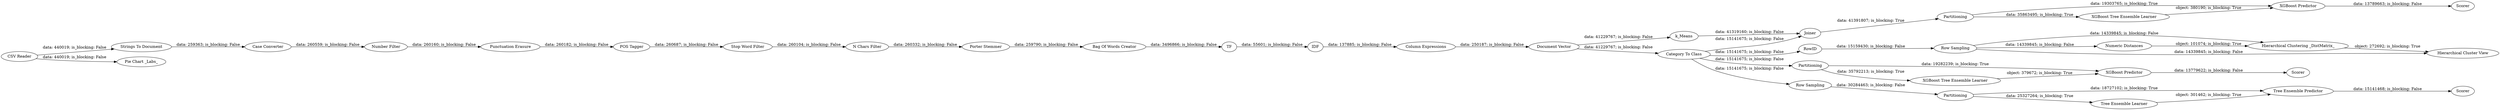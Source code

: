 digraph {
	"8660020777539400211_10" [label="Case Converter"]
	"8660020777539400211_12" [label="Punctuation Erasure"]
	"8660020777539400211_36" [label=Partitioning]
	"8660020777539400211_42" [label="Pie Chart _Labs_"]
	"8660020777539400211_7" [label="Strings To Document"]
	"8660020777539400211_45" [label=Joiner]
	"8660020777539400211_39" [label="Hierarchical Clustering _DistMatrix_"]
	"8660020777539400211_46" [label=Partitioning]
	"8660020777539400211_25" [label="Document Vector"]
	"8660020777539400211_37" [label=RowID]
	"8660020777539400211_32" [label=Scorer]
	"8660020777539400211_48" [label="XGBoost Predictor"]
	"8660020777539400211_31" [label="XGBoost Predictor"]
	"8660020777539400211_26" [label="Category To Class"]
	"8660020777539400211_27" [label=Partitioning]
	"8660020777539400211_50" [label="XGBoost Tree Ensemble Learner"]
	"8660020777539400211_35" [label="Row Sampling"]
	"8660020777539400211_40" [label="Hierarchical Cluster View"]
	"8660020777539400211_28" [label="Tree Ensemble Learner"]
	"8660020777539400211_34" [label="CSV Reader"]
	"8660020777539400211_14" [label="Stop Word Filter"]
	"8660020777539400211_49" [label=Scorer]
	"8660020777539400211_18" [label=TF]
	"8660020777539400211_16" [label="N Chars Filter"]
	"8660020777539400211_13" [label="POS Tagger"]
	"8660020777539400211_17" [label="Bag Of Words Creator"]
	"8660020777539400211_20" [label="Column Expressions"]
	"8660020777539400211_19" [label=IDF]
	"8660020777539400211_15" [label="Porter Stemmer"]
	"8660020777539400211_44" [label=k_Means]
	"8660020777539400211_29" [label="Tree Ensemble Predictor"]
	"8660020777539400211_43" [label="Row Sampling"]
	"8660020777539400211_38" [label="Numeric Distances"]
	"8660020777539400211_11" [label="Number Filter"]
	"8660020777539400211_33" [label=Scorer]
	"8660020777539400211_30" [label="XGBoost Tree Ensemble Learner"]
	"8660020777539400211_27" -> "8660020777539400211_31" [label="data: 19282239; is_blocking: True"]
	"8660020777539400211_19" -> "8660020777539400211_20" [label="data: 137885; is_blocking: False"]
	"8660020777539400211_26" -> "8660020777539400211_45" [label="data: 15141675; is_blocking: False"]
	"8660020777539400211_29" -> "8660020777539400211_32" [label="data: 15141468; is_blocking: False"]
	"8660020777539400211_26" -> "8660020777539400211_35" [label="data: 15141675; is_blocking: False"]
	"8660020777539400211_31" -> "8660020777539400211_33" [label="data: 13779622; is_blocking: False"]
	"8660020777539400211_18" -> "8660020777539400211_19" [label="data: 55601; is_blocking: False"]
	"8660020777539400211_25" -> "8660020777539400211_26" [label="data: 41229767; is_blocking: False"]
	"8660020777539400211_43" -> "8660020777539400211_40" [label="data: 14339845; is_blocking: False"]
	"8660020777539400211_48" -> "8660020777539400211_49" [label="data: 13789663; is_blocking: False"]
	"8660020777539400211_25" -> "8660020777539400211_44" [label="data: 41229767; is_blocking: False"]
	"8660020777539400211_15" -> "8660020777539400211_17" [label="data: 259790; is_blocking: False"]
	"8660020777539400211_28" -> "8660020777539400211_29" [label="object: 301462; is_blocking: True"]
	"8660020777539400211_26" -> "8660020777539400211_37" [label="data: 15141675; is_blocking: False"]
	"8660020777539400211_30" -> "8660020777539400211_31" [label="object: 379672; is_blocking: True"]
	"8660020777539400211_17" -> "8660020777539400211_18" [label="data: 3496866; is_blocking: False"]
	"8660020777539400211_45" -> "8660020777539400211_46" [label="data: 41391807; is_blocking: True"]
	"8660020777539400211_46" -> "8660020777539400211_48" [label="data: 19303765; is_blocking: True"]
	"8660020777539400211_12" -> "8660020777539400211_13" [label="data: 260182; is_blocking: False"]
	"8660020777539400211_11" -> "8660020777539400211_12" [label="data: 260160; is_blocking: False"]
	"8660020777539400211_27" -> "8660020777539400211_30" [label="data: 35792213; is_blocking: True"]
	"8660020777539400211_16" -> "8660020777539400211_15" [label="data: 260332; is_blocking: False"]
	"8660020777539400211_10" -> "8660020777539400211_11" [label="data: 260559; is_blocking: False"]
	"8660020777539400211_35" -> "8660020777539400211_36" [label="data: 30284463; is_blocking: False"]
	"8660020777539400211_14" -> "8660020777539400211_16" [label="data: 260104; is_blocking: False"]
	"8660020777539400211_34" -> "8660020777539400211_7" [label="data: 440019; is_blocking: False"]
	"8660020777539400211_20" -> "8660020777539400211_25" [label="data: 250187; is_blocking: False"]
	"8660020777539400211_13" -> "8660020777539400211_14" [label="data: 260687; is_blocking: False"]
	"8660020777539400211_37" -> "8660020777539400211_43" [label="data: 15159430; is_blocking: False"]
	"8660020777539400211_44" -> "8660020777539400211_45" [label="data: 41319160; is_blocking: False"]
	"8660020777539400211_39" -> "8660020777539400211_40" [label="object: 272692; is_blocking: True"]
	"8660020777539400211_7" -> "8660020777539400211_10" [label="data: 259363; is_blocking: False"]
	"8660020777539400211_43" -> "8660020777539400211_38" [label="data: 14339845; is_blocking: False"]
	"8660020777539400211_50" -> "8660020777539400211_48" [label="object: 380190; is_blocking: True"]
	"8660020777539400211_43" -> "8660020777539400211_39" [label="data: 14339845; is_blocking: False"]
	"8660020777539400211_46" -> "8660020777539400211_50" [label="data: 35863495; is_blocking: True"]
	"8660020777539400211_34" -> "8660020777539400211_42" [label="data: 440019; is_blocking: False"]
	"8660020777539400211_26" -> "8660020777539400211_27" [label="data: 15141675; is_blocking: False"]
	"8660020777539400211_38" -> "8660020777539400211_39" [label="object: 101074; is_blocking: True"]
	"8660020777539400211_36" -> "8660020777539400211_28" [label="data: 25327264; is_blocking: True"]
	"8660020777539400211_36" -> "8660020777539400211_29" [label="data: 18727102; is_blocking: True"]
	rankdir=LR
}
